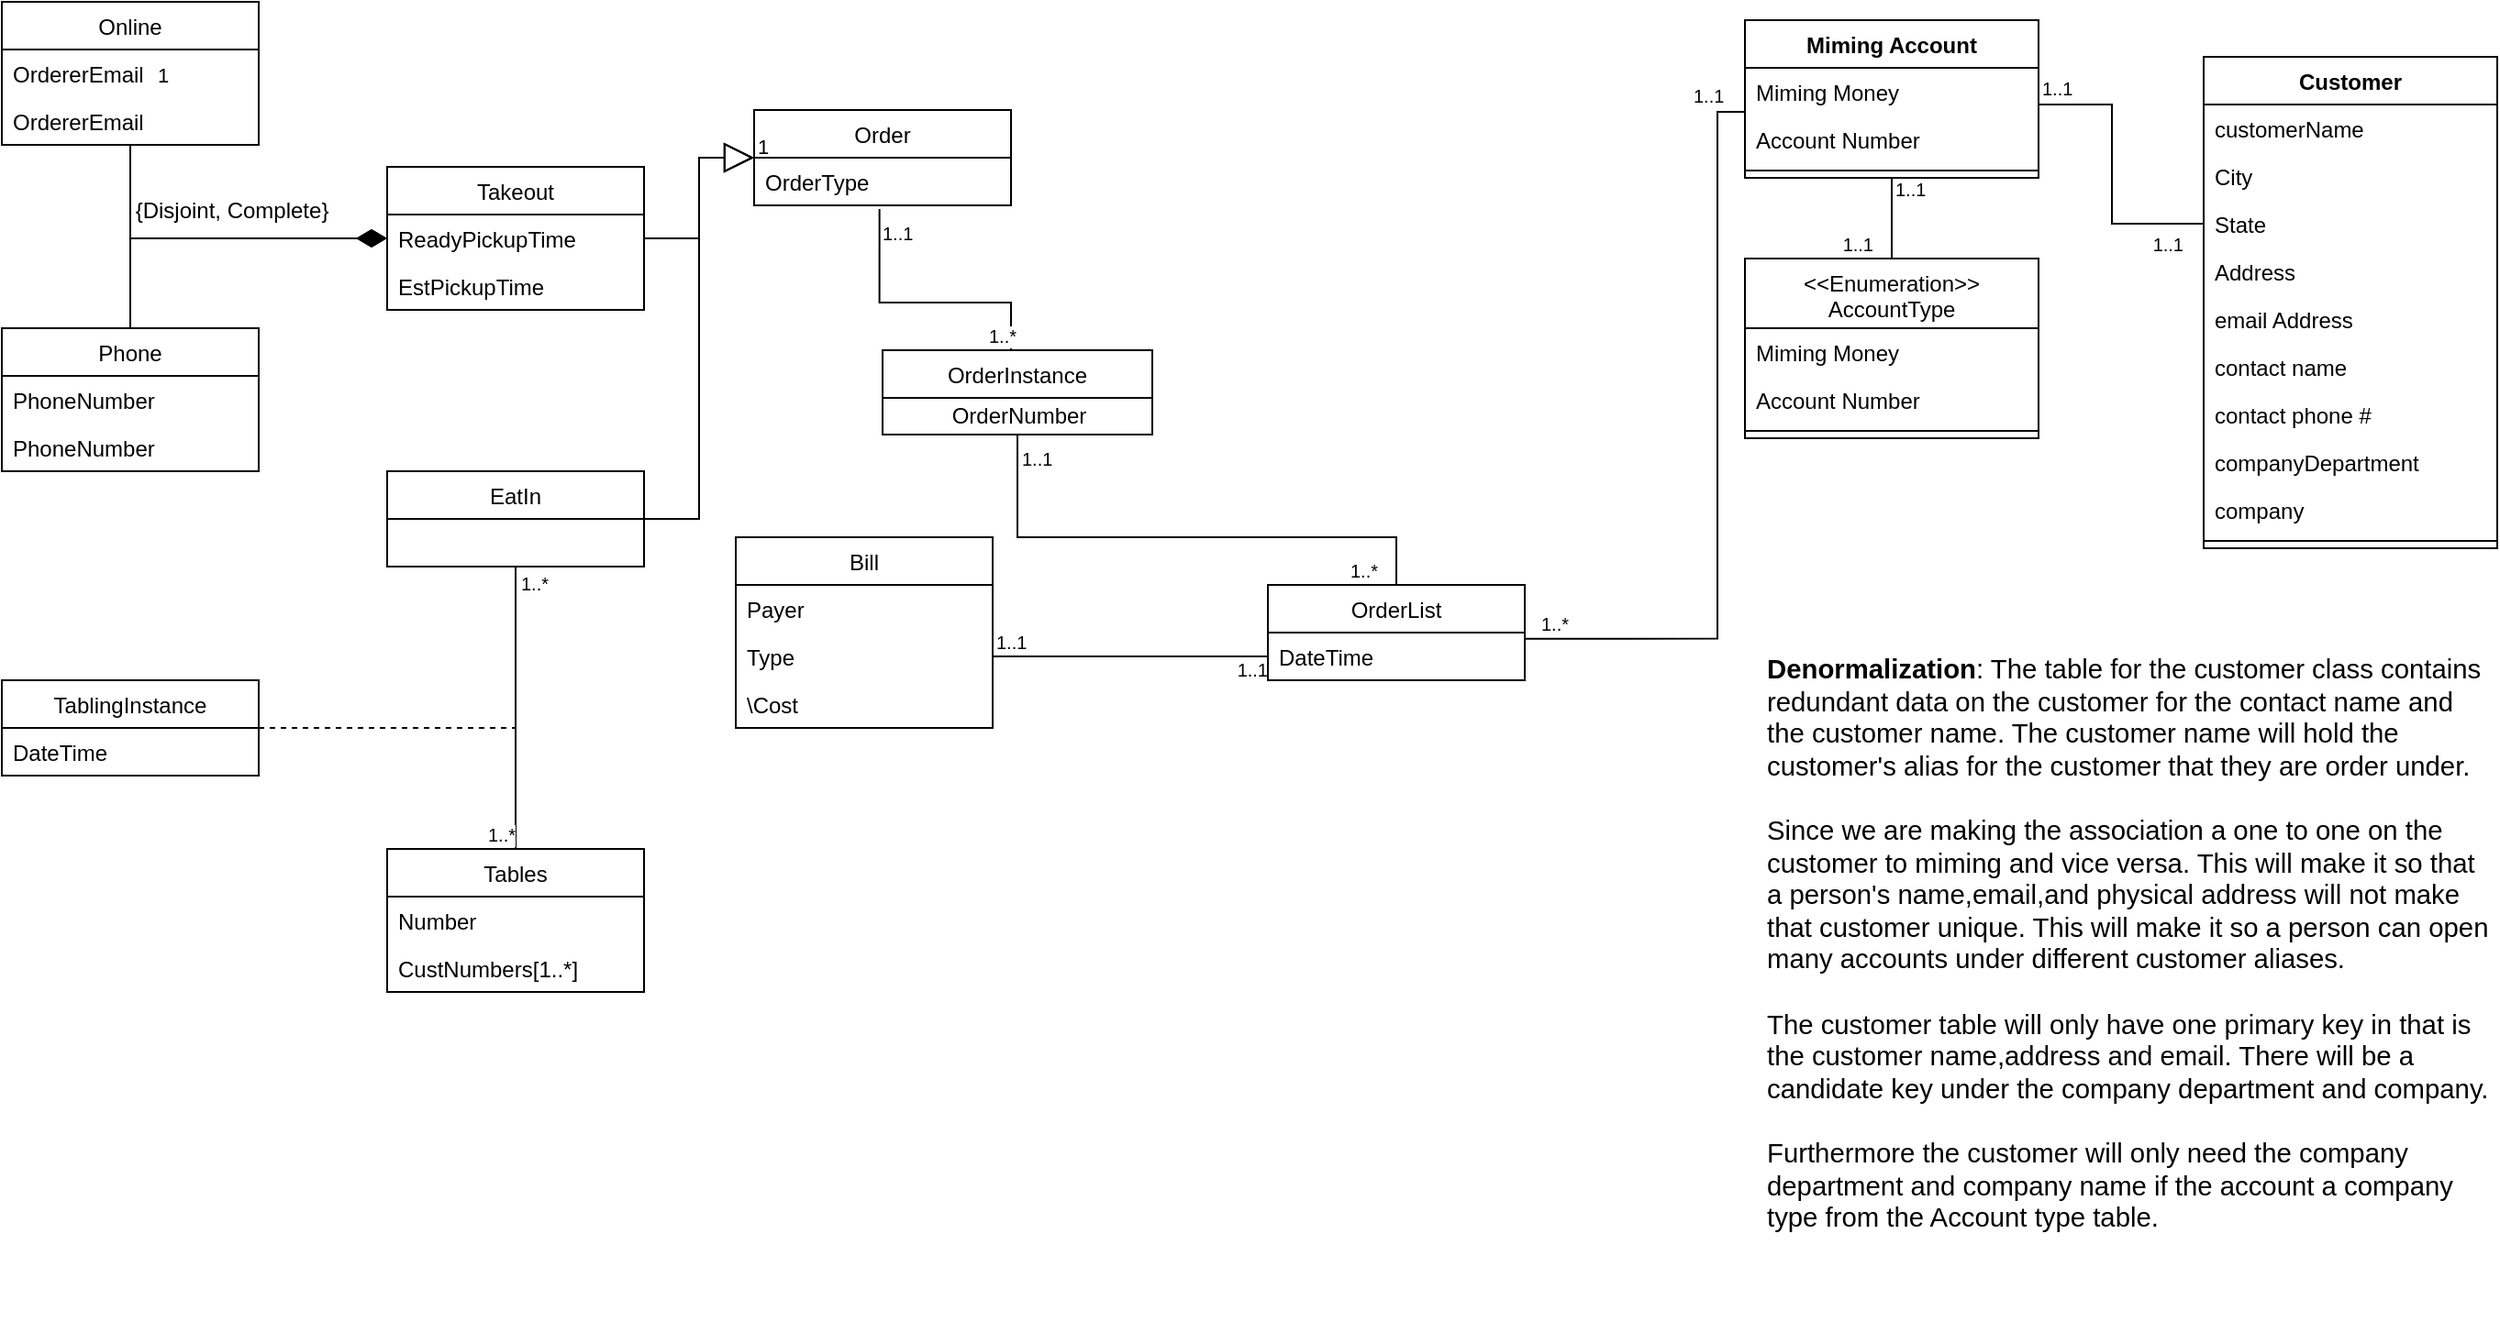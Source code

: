 <mxfile version="12.9.10" type="google"><diagram id="Xzx55qPsJV68lY9PyBIO" name="Page-1"><mxGraphModel dx="1831" dy="548" grid="1" gridSize="10" guides="1" tooltips="1" connect="1" arrows="1" fold="1" page="1" pageScale="1" pageWidth="850" pageHeight="1100" math="0" shadow="0"><root><mxCell id="0"/><mxCell id="1" parent="0"/><mxCell id="htFCzhdKaAA9FZf3rTry-22" value="Customer" style="swimlane;fontStyle=1;align=center;verticalAlign=top;childLayout=stackLayout;horizontal=1;startSize=26;horizontalStack=0;resizeParent=1;resizeParentMax=0;resizeLast=0;collapsible=1;marginBottom=0;" parent="1" vertex="1"><mxGeometry x="440" y="40" width="160" height="268" as="geometry"/></mxCell><mxCell id="htFCzhdKaAA9FZf3rTry-23" value="customerName" style="text;strokeColor=none;fillColor=none;align=left;verticalAlign=top;spacingLeft=4;spacingRight=4;overflow=hidden;rotatable=0;points=[[0,0.5],[1,0.5]];portConstraint=eastwest;" parent="htFCzhdKaAA9FZf3rTry-22" vertex="1"><mxGeometry y="26" width="160" height="26" as="geometry"/></mxCell><mxCell id="htFCzhdKaAA9FZf3rTry-24" value="City" style="text;strokeColor=none;fillColor=none;align=left;verticalAlign=top;spacingLeft=4;spacingRight=4;overflow=hidden;rotatable=0;points=[[0,0.5],[1,0.5]];portConstraint=eastwest;" parent="htFCzhdKaAA9FZf3rTry-22" vertex="1"><mxGeometry y="52" width="160" height="26" as="geometry"/></mxCell><mxCell id="duOfHxJFCeliIfBLdbCK-10" value="State" style="text;strokeColor=none;fillColor=none;align=left;verticalAlign=top;spacingLeft=4;spacingRight=4;overflow=hidden;rotatable=0;points=[[0,0.5],[1,0.5]];portConstraint=eastwest;" parent="htFCzhdKaAA9FZf3rTry-22" vertex="1"><mxGeometry y="78" width="160" height="26" as="geometry"/></mxCell><mxCell id="duOfHxJFCeliIfBLdbCK-11" value="Address" style="text;strokeColor=none;fillColor=none;align=left;verticalAlign=top;spacingLeft=4;spacingRight=4;overflow=hidden;rotatable=0;points=[[0,0.5],[1,0.5]];portConstraint=eastwest;" parent="htFCzhdKaAA9FZf3rTry-22" vertex="1"><mxGeometry y="104" width="160" height="26" as="geometry"/></mxCell><mxCell id="ySkvXKNaV0yLUC45BiWa-161" value="email Address" style="text;strokeColor=none;fillColor=none;align=left;verticalAlign=top;spacingLeft=4;spacingRight=4;overflow=hidden;rotatable=0;points=[[0,0.5],[1,0.5]];portConstraint=eastwest;" vertex="1" parent="htFCzhdKaAA9FZf3rTry-22"><mxGeometry y="130" width="160" height="26" as="geometry"/></mxCell><mxCell id="duOfHxJFCeliIfBLdbCK-2" value="contact name" style="text;strokeColor=none;fillColor=none;align=left;verticalAlign=top;spacingLeft=4;spacingRight=4;overflow=hidden;rotatable=0;points=[[0,0.5],[1,0.5]];portConstraint=eastwest;" parent="htFCzhdKaAA9FZf3rTry-22" vertex="1"><mxGeometry y="156" width="160" height="26" as="geometry"/></mxCell><mxCell id="htFCzhdKaAA9FZf3rTry-35" value="contact phone #" style="text;strokeColor=none;fillColor=none;align=left;verticalAlign=top;spacingLeft=4;spacingRight=4;overflow=hidden;rotatable=0;points=[[0,0.5],[1,0.5]];portConstraint=eastwest;" parent="htFCzhdKaAA9FZf3rTry-22" vertex="1"><mxGeometry y="182" width="160" height="26" as="geometry"/></mxCell><mxCell id="htFCzhdKaAA9FZf3rTry-19" value="companyDepartment" style="text;strokeColor=none;fillColor=none;align=left;verticalAlign=top;spacingLeft=4;spacingRight=4;overflow=hidden;rotatable=0;points=[[0,0.5],[1,0.5]];portConstraint=eastwest;" parent="htFCzhdKaAA9FZf3rTry-22" vertex="1"><mxGeometry y="208" width="160" height="26" as="geometry"/></mxCell><mxCell id="htFCzhdKaAA9FZf3rTry-20" value="company" style="text;strokeColor=none;fillColor=none;align=left;verticalAlign=top;spacingLeft=4;spacingRight=4;overflow=hidden;rotatable=0;points=[[0,0.5],[1,0.5]];portConstraint=eastwest;" parent="htFCzhdKaAA9FZf3rTry-22" vertex="1"><mxGeometry y="234" width="160" height="26" as="geometry"/></mxCell><mxCell id="htFCzhdKaAA9FZf3rTry-27" value="" style="line;strokeWidth=1;fillColor=none;align=left;verticalAlign=middle;spacingTop=-1;spacingLeft=3;spacingRight=3;rotatable=0;labelPosition=right;points=[];portConstraint=eastwest;" parent="htFCzhdKaAA9FZf3rTry-22" vertex="1"><mxGeometry y="260" width="160" height="8" as="geometry"/></mxCell><mxCell id="duOfHxJFCeliIfBLdbCK-13" value="" style="endArrow=none;html=1;edgeStyle=orthogonalEdgeStyle;strokeWidth=1;entryX=0;entryY=0.5;entryDx=0;entryDy=0;exitX=1.002;exitY=0.769;exitDx=0;exitDy=0;exitPerimeter=0;rounded=0;" parent="1" source="duOfHxJFCeliIfBLdbCK-7" target="duOfHxJFCeliIfBLdbCK-10" edge="1"><mxGeometry relative="1" as="geometry"><mxPoint x="330" y="140" as="sourcePoint"/><mxPoint x="450" y="160" as="targetPoint"/><Array as="points"><mxPoint x="390" y="66"/><mxPoint x="390" y="131"/></Array></mxGeometry></mxCell><mxCell id="duOfHxJFCeliIfBLdbCK-14" value="1..1" style="resizable=0;html=1;align=left;verticalAlign=bottom;labelBackgroundColor=#ffffff;fontSize=10;" parent="duOfHxJFCeliIfBLdbCK-13" connectable="0" vertex="1"><mxGeometry x="-1" relative="1" as="geometry"/></mxCell><mxCell id="duOfHxJFCeliIfBLdbCK-15" value="1..1" style="resizable=0;html=1;align=right;verticalAlign=bottom;labelBackgroundColor=#ffffff;fontSize=10;" parent="duOfHxJFCeliIfBLdbCK-13" connectable="0" vertex="1"><mxGeometry x="1" relative="1" as="geometry"><mxPoint x="-10.15" y="19" as="offset"/></mxGeometry></mxCell><mxCell id="duOfHxJFCeliIfBLdbCK-6" value="Miming Account" style="swimlane;fontStyle=1;align=center;verticalAlign=top;childLayout=stackLayout;horizontal=1;startSize=26;horizontalStack=0;resizeParent=1;resizeParentMax=0;resizeLast=0;collapsible=1;marginBottom=0;" parent="1" vertex="1"><mxGeometry x="190" y="20" width="160" height="86" as="geometry"/></mxCell><mxCell id="duOfHxJFCeliIfBLdbCK-7" value="Miming Money" style="text;strokeColor=none;fillColor=none;align=left;verticalAlign=top;spacingLeft=4;spacingRight=4;overflow=hidden;rotatable=0;points=[[0,0.5],[1,0.5]];portConstraint=eastwest;" parent="duOfHxJFCeliIfBLdbCK-6" vertex="1"><mxGeometry y="26" width="160" height="26" as="geometry"/></mxCell><mxCell id="duOfHxJFCeliIfBLdbCK-25" value="Account Number" style="text;strokeColor=none;fillColor=none;align=left;verticalAlign=top;spacingLeft=4;spacingRight=4;overflow=hidden;rotatable=0;points=[[0,0.5],[1,0.5]];portConstraint=eastwest;" parent="duOfHxJFCeliIfBLdbCK-6" vertex="1"><mxGeometry y="52" width="160" height="26" as="geometry"/></mxCell><mxCell id="duOfHxJFCeliIfBLdbCK-8" value="" style="line;strokeWidth=1;fillColor=none;align=left;verticalAlign=middle;spacingTop=-1;spacingLeft=3;spacingRight=3;rotatable=0;labelPosition=right;points=[];portConstraint=eastwest;" parent="duOfHxJFCeliIfBLdbCK-6" vertex="1"><mxGeometry y="78" width="160" height="8" as="geometry"/></mxCell><mxCell id="ySkvXKNaV0yLUC45BiWa-101" value="" style="endArrow=none;html=1;edgeStyle=orthogonalEdgeStyle;entryX=0.5;entryY=0;entryDx=0;entryDy=0;" edge="1" parent="1" source="ySkvXKNaV0yLUC45BiWa-97" target="ySkvXKNaV0yLUC45BiWa-98"><mxGeometry relative="1" as="geometry"><mxPoint x="-410" y="498" as="sourcePoint"/><mxPoint x="-250" y="498" as="targetPoint"/></mxGeometry></mxCell><mxCell id="ySkvXKNaV0yLUC45BiWa-102" value="1..*" style="resizable=0;html=1;align=left;verticalAlign=bottom;labelBackgroundColor=#ffffff;fontSize=10;" connectable="0" vertex="1" parent="ySkvXKNaV0yLUC45BiWa-101"><mxGeometry x="-1" relative="1" as="geometry"><mxPoint x="1" y="17" as="offset"/></mxGeometry></mxCell><mxCell id="ySkvXKNaV0yLUC45BiWa-103" value="1..*" style="resizable=0;html=1;align=right;verticalAlign=bottom;labelBackgroundColor=#ffffff;fontSize=10;" connectable="0" vertex="1" parent="ySkvXKNaV0yLUC45BiWa-101"><mxGeometry x="1" relative="1" as="geometry"/></mxCell><mxCell id="ySkvXKNaV0yLUC45BiWa-106" value="" style="endArrow=none;dashed=1;html=1;" edge="1" parent="1" source="ySkvXKNaV0yLUC45BiWa-104"><mxGeometry width="50" height="50" relative="1" as="geometry"><mxPoint x="-130" y="212" as="sourcePoint"/><mxPoint x="-480" y="406" as="targetPoint"/></mxGeometry></mxCell><mxCell id="ySkvXKNaV0yLUC45BiWa-107" value="" style="endArrow=none;html=1;endSize=12;startArrow=diamondThin;startSize=14;startFill=1;edgeStyle=orthogonalEdgeStyle;align=left;verticalAlign=bottom;rounded=0;endFill=0;" edge="1" parent="1" source="ySkvXKNaV0yLUC45BiWa-94" target="ySkvXKNaV0yLUC45BiWa-91"><mxGeometry x="0.887" y="70" relative="1" as="geometry"><mxPoint x="-750" y="148" as="sourcePoint"/><mxPoint x="-590" y="148" as="targetPoint"/><mxPoint as="offset"/></mxGeometry></mxCell><mxCell id="ySkvXKNaV0yLUC45BiWa-108" value="1" style="endArrow=none;html=1;endSize=12;startArrow=diamondThin;startSize=14;startFill=1;edgeStyle=orthogonalEdgeStyle;align=left;verticalAlign=bottom;exitX=0;exitY=0.5;exitDx=0;exitDy=0;rounded=0;endFill=0;" edge="1" parent="1" source="ySkvXKNaV0yLUC45BiWa-95" target="ySkvXKNaV0yLUC45BiWa-114"><mxGeometry x="0.333" y="-80" relative="1" as="geometry"><mxPoint x="-690" y="118" as="sourcePoint"/><mxPoint x="-530" y="118" as="targetPoint"/><mxPoint as="offset"/><Array as="points"><mxPoint x="-690" y="139"/></Array></mxGeometry></mxCell><mxCell id="ySkvXKNaV0yLUC45BiWa-109" value="1" style="endArrow=none;html=1;endSize=12;startArrow=block;startSize=14;startFill=0;edgeStyle=orthogonalEdgeStyle;align=left;verticalAlign=bottom;endFill=0;rounded=0;" edge="1" parent="1" source="ySkvXKNaV0yLUC45BiWa-111" target="ySkvXKNaV0yLUC45BiWa-94"><mxGeometry x="-1" y="3" relative="1" as="geometry"><mxPoint x="-450" y="58" as="sourcePoint"/><mxPoint x="-290" y="58" as="targetPoint"/></mxGeometry></mxCell><mxCell id="ySkvXKNaV0yLUC45BiWa-110" value="" style="endArrow=none;html=1;endSize=12;startArrow=block;startSize=14;startFill=0;edgeStyle=orthogonalEdgeStyle;align=left;verticalAlign=bottom;endFill=0;rounded=0;" edge="1" parent="1" source="ySkvXKNaV0yLUC45BiWa-111" target="ySkvXKNaV0yLUC45BiWa-97"><mxGeometry x="-0.457" y="20" relative="1" as="geometry"><mxPoint x="-280" y="48" as="sourcePoint"/><mxPoint x="-120" y="48" as="targetPoint"/><Array as="points"><mxPoint x="-380" y="95"/><mxPoint x="-380" y="292"/></Array><mxPoint as="offset"/></mxGeometry></mxCell><mxCell id="ySkvXKNaV0yLUC45BiWa-117" value="" style="endArrow=none;html=1;edgeStyle=orthogonalEdgeStyle;exitX=1;exitY=0.5;exitDx=0;exitDy=0;entryX=0;entryY=0.5;entryDx=0;entryDy=0;rounded=0;" edge="1" parent="1" source="ySkvXKNaV0yLUC45BiWa-83" target="ySkvXKNaV0yLUC45BiWa-86"><mxGeometry relative="1" as="geometry"><mxPoint x="-200" y="292.0" as="sourcePoint"/><mxPoint x="-10" y="292.0" as="targetPoint"/><Array as="points"><mxPoint x="-130" y="367"/></Array></mxGeometry></mxCell><mxCell id="ySkvXKNaV0yLUC45BiWa-118" value="1..1" style="resizable=0;html=1;align=left;verticalAlign=bottom;labelBackgroundColor=#ffffff;fontSize=10;" connectable="0" vertex="1" parent="ySkvXKNaV0yLUC45BiWa-117"><mxGeometry x="-1" relative="1" as="geometry"/></mxCell><mxCell id="ySkvXKNaV0yLUC45BiWa-119" value="1..1" style="resizable=0;html=1;align=right;verticalAlign=bottom;labelBackgroundColor=#ffffff;fontSize=10;" connectable="0" vertex="1" parent="ySkvXKNaV0yLUC45BiWa-117"><mxGeometry x="1" relative="1" as="geometry"><mxPoint y="15" as="offset"/></mxGeometry></mxCell><mxCell id="ySkvXKNaV0yLUC45BiWa-120" value="{Disjoint, Complete}" style="text;html=1;align=center;verticalAlign=middle;resizable=0;points=[];autosize=1;" vertex="1" parent="1"><mxGeometry x="-695" y="114" width="120" height="20" as="geometry"/></mxCell><mxCell id="ySkvXKNaV0yLUC45BiWa-97" value="EatIn" style="swimlane;fontStyle=0;childLayout=stackLayout;horizontal=1;startSize=26;fillColor=none;horizontalStack=0;resizeParent=1;resizeParentMax=0;resizeLast=0;collapsible=1;marginBottom=0;" vertex="1" parent="1"><mxGeometry x="-550" y="266" width="140" height="52" as="geometry"/></mxCell><mxCell id="ySkvXKNaV0yLUC45BiWa-111" value="Order" style="swimlane;fontStyle=0;childLayout=stackLayout;horizontal=1;startSize=26;fillColor=none;horizontalStack=0;resizeParent=1;resizeParentMax=0;resizeLast=0;collapsible=1;marginBottom=0;" vertex="1" parent="1"><mxGeometry x="-350" y="69" width="140" height="52" as="geometry"/></mxCell><mxCell id="ySkvXKNaV0yLUC45BiWa-113" value="OrderType" style="text;strokeColor=none;fillColor=none;align=left;verticalAlign=top;spacingLeft=4;spacingRight=4;overflow=hidden;rotatable=0;points=[[0,0.5],[1,0.5]];portConstraint=eastwest;" vertex="1" parent="ySkvXKNaV0yLUC45BiWa-111"><mxGeometry y="26" width="140" height="26" as="geometry"/></mxCell><mxCell id="ySkvXKNaV0yLUC45BiWa-114" value="Online" style="swimlane;fontStyle=0;childLayout=stackLayout;horizontal=1;startSize=26;fillColor=none;horizontalStack=0;resizeParent=1;resizeParentMax=0;resizeLast=0;collapsible=1;marginBottom=0;" vertex="1" parent="1"><mxGeometry x="-760" y="10" width="140" height="78" as="geometry"/></mxCell><mxCell id="ySkvXKNaV0yLUC45BiWa-115" value="OrdererEmail" style="text;strokeColor=none;fillColor=none;align=left;verticalAlign=top;spacingLeft=4;spacingRight=4;overflow=hidden;rotatable=0;points=[[0,0.5],[1,0.5]];portConstraint=eastwest;" vertex="1" parent="ySkvXKNaV0yLUC45BiWa-114"><mxGeometry y="26" width="140" height="26" as="geometry"/></mxCell><mxCell id="ySkvXKNaV0yLUC45BiWa-116" value="OrdererEmail" style="text;strokeColor=none;fillColor=none;align=left;verticalAlign=top;spacingLeft=4;spacingRight=4;overflow=hidden;rotatable=0;points=[[0,0.5],[1,0.5]];portConstraint=eastwest;" vertex="1" parent="ySkvXKNaV0yLUC45BiWa-114"><mxGeometry y="52" width="140" height="26" as="geometry"/></mxCell><mxCell id="ySkvXKNaV0yLUC45BiWa-91" value="Phone" style="swimlane;fontStyle=0;childLayout=stackLayout;horizontal=1;startSize=26;fillColor=none;horizontalStack=0;resizeParent=1;resizeParentMax=0;resizeLast=0;collapsible=1;marginBottom=0;" vertex="1" parent="1"><mxGeometry x="-760" y="188" width="140" height="78" as="geometry"/></mxCell><mxCell id="ySkvXKNaV0yLUC45BiWa-92" value="PhoneNumber" style="text;strokeColor=none;fillColor=none;align=left;verticalAlign=top;spacingLeft=4;spacingRight=4;overflow=hidden;rotatable=0;points=[[0,0.5],[1,0.5]];portConstraint=eastwest;" vertex="1" parent="ySkvXKNaV0yLUC45BiWa-91"><mxGeometry y="26" width="140" height="26" as="geometry"/></mxCell><mxCell id="ySkvXKNaV0yLUC45BiWa-93" value="PhoneNumber" style="text;strokeColor=none;fillColor=none;align=left;verticalAlign=top;spacingLeft=4;spacingRight=4;overflow=hidden;rotatable=0;points=[[0,0.5],[1,0.5]];portConstraint=eastwest;" vertex="1" parent="ySkvXKNaV0yLUC45BiWa-91"><mxGeometry y="52" width="140" height="26" as="geometry"/></mxCell><mxCell id="ySkvXKNaV0yLUC45BiWa-122" value="OrderInstance" style="swimlane;fontStyle=0;childLayout=stackLayout;horizontal=1;startSize=26;fillColor=none;horizontalStack=0;resizeParent=1;resizeParentMax=0;resizeLast=0;collapsible=1;marginBottom=0;" vertex="1" parent="1"><mxGeometry x="-280" y="200" width="147" height="46" as="geometry"/></mxCell><mxCell id="ySkvXKNaV0yLUC45BiWa-149" value="OrderNumber" style="text;html=1;align=center;verticalAlign=middle;resizable=0;points=[];autosize=1;" vertex="1" parent="ySkvXKNaV0yLUC45BiWa-122"><mxGeometry y="26" width="147" height="20" as="geometry"/></mxCell><mxCell id="ySkvXKNaV0yLUC45BiWa-124" value="" style="endArrow=none;html=1;edgeStyle=orthogonalEdgeStyle;exitX=0.488;exitY=1.077;exitDx=0;exitDy=0;exitPerimeter=0;entryX=0.5;entryY=0;entryDx=0;entryDy=0;rounded=0;" edge="1" parent="1" source="ySkvXKNaV0yLUC45BiWa-113" target="ySkvXKNaV0yLUC45BiWa-122"><mxGeometry relative="1" as="geometry"><mxPoint x="-160" y="170" as="sourcePoint"/><mxPoint y="170" as="targetPoint"/><Array as="points"><mxPoint x="-282" y="174"/><mxPoint x="-210" y="174"/></Array></mxGeometry></mxCell><mxCell id="ySkvXKNaV0yLUC45BiWa-125" value="1..1" style="resizable=0;html=1;align=left;verticalAlign=bottom;labelBackgroundColor=#ffffff;fontSize=10;" connectable="0" vertex="1" parent="ySkvXKNaV0yLUC45BiWa-124"><mxGeometry x="-1" relative="1" as="geometry"><mxPoint y="21" as="offset"/></mxGeometry></mxCell><mxCell id="ySkvXKNaV0yLUC45BiWa-126" value="1..*" style="resizable=0;html=1;align=right;verticalAlign=bottom;labelBackgroundColor=#ffffff;fontSize=10;" connectable="0" vertex="1" parent="ySkvXKNaV0yLUC45BiWa-124"><mxGeometry x="1" relative="1" as="geometry"/></mxCell><mxCell id="ySkvXKNaV0yLUC45BiWa-127" value="" style="endArrow=none;html=1;edgeStyle=orthogonalEdgeStyle;exitX=0.5;exitY=1;exitDx=0;exitDy=0;entryX=0.5;entryY=0;entryDx=0;entryDy=0;rounded=0;" edge="1" parent="1" source="ySkvXKNaV0yLUC45BiWa-122" target="ySkvXKNaV0yLUC45BiWa-85"><mxGeometry relative="1" as="geometry"><mxPoint x="-171.68" y="277.002" as="sourcePoint"/><mxPoint x="-100" y="328" as="targetPoint"/><Array as="points"><mxPoint x="-206" y="302"/><mxPoint y="302"/></Array></mxGeometry></mxCell><mxCell id="ySkvXKNaV0yLUC45BiWa-128" value="1..1" style="resizable=0;html=1;align=left;verticalAlign=bottom;labelBackgroundColor=#ffffff;fontSize=10;" connectable="0" vertex="1" parent="ySkvXKNaV0yLUC45BiWa-127"><mxGeometry x="-1" relative="1" as="geometry"><mxPoint y="21" as="offset"/></mxGeometry></mxCell><mxCell id="ySkvXKNaV0yLUC45BiWa-129" value="1..*" style="resizable=0;html=1;align=right;verticalAlign=bottom;labelBackgroundColor=#ffffff;fontSize=10;" connectable="0" vertex="1" parent="ySkvXKNaV0yLUC45BiWa-127"><mxGeometry x="1" relative="1" as="geometry"><mxPoint x="-10" as="offset"/></mxGeometry></mxCell><mxCell id="ySkvXKNaV0yLUC45BiWa-136" value="" style="endArrow=none;html=1;edgeStyle=orthogonalEdgeStyle;exitX=0;exitY=0.923;exitDx=0;exitDy=0;entryX=1;entryY=0.128;entryDx=0;entryDy=0;rounded=0;exitPerimeter=0;entryPerimeter=0;" edge="1" parent="1" source="duOfHxJFCeliIfBLdbCK-7" target="ySkvXKNaV0yLUC45BiWa-86"><mxGeometry relative="1" as="geometry"><mxPoint x="175" y="170" as="sourcePoint"/><mxPoint x="130" y="364" as="targetPoint"/><Array as="points"><mxPoint x="175" y="70"/><mxPoint x="175" y="357"/></Array></mxGeometry></mxCell><mxCell id="ySkvXKNaV0yLUC45BiWa-137" value="1..1" style="resizable=0;html=1;align=left;verticalAlign=bottom;labelBackgroundColor=#ffffff;fontSize=10;" connectable="0" vertex="1" parent="ySkvXKNaV0yLUC45BiWa-136"><mxGeometry x="-1" relative="1" as="geometry"><mxPoint x="-30" as="offset"/></mxGeometry></mxCell><mxCell id="ySkvXKNaV0yLUC45BiWa-138" value="1..*" style="resizable=0;html=1;align=right;verticalAlign=bottom;labelBackgroundColor=#ffffff;fontSize=10;" connectable="0" vertex="1" parent="ySkvXKNaV0yLUC45BiWa-136"><mxGeometry x="1" relative="1" as="geometry"><mxPoint x="25" as="offset"/></mxGeometry></mxCell><mxCell id="ySkvXKNaV0yLUC45BiWa-94" value="Takeout" style="swimlane;fontStyle=0;childLayout=stackLayout;horizontal=1;startSize=26;fillColor=none;horizontalStack=0;resizeParent=1;resizeParentMax=0;resizeLast=0;collapsible=1;marginBottom=0;" vertex="1" parent="1"><mxGeometry x="-550" y="100" width="140" height="78" as="geometry"/></mxCell><mxCell id="ySkvXKNaV0yLUC45BiWa-95" value="ReadyPickupTime" style="text;strokeColor=none;fillColor=none;align=left;verticalAlign=top;spacingLeft=4;spacingRight=4;overflow=hidden;rotatable=0;points=[[0,0.5],[1,0.5]];portConstraint=eastwest;" vertex="1" parent="ySkvXKNaV0yLUC45BiWa-94"><mxGeometry y="26" width="140" height="26" as="geometry"/></mxCell><mxCell id="ySkvXKNaV0yLUC45BiWa-96" value="EstPickupTime" style="text;strokeColor=none;fillColor=none;align=left;verticalAlign=top;spacingLeft=4;spacingRight=4;overflow=hidden;rotatable=0;points=[[0,0.5],[1,0.5]];portConstraint=eastwest;" vertex="1" parent="ySkvXKNaV0yLUC45BiWa-94"><mxGeometry y="52" width="140" height="26" as="geometry"/></mxCell><mxCell id="ySkvXKNaV0yLUC45BiWa-85" value="OrderList" style="swimlane;fontStyle=0;childLayout=stackLayout;horizontal=1;startSize=26;fillColor=none;horizontalStack=0;resizeParent=1;resizeParentMax=0;resizeLast=0;collapsible=1;marginBottom=0;" vertex="1" parent="1"><mxGeometry x="-70" y="328" width="140" height="52" as="geometry"/></mxCell><mxCell id="ySkvXKNaV0yLUC45BiWa-86" value="DateTime" style="text;strokeColor=none;fillColor=none;align=left;verticalAlign=top;spacingLeft=4;spacingRight=4;overflow=hidden;rotatable=0;points=[[0,0.5],[1,0.5]];portConstraint=eastwest;" vertex="1" parent="ySkvXKNaV0yLUC45BiWa-85"><mxGeometry y="26" width="140" height="26" as="geometry"/></mxCell><mxCell id="ySkvXKNaV0yLUC45BiWa-81" value="Bill" style="swimlane;fontStyle=0;childLayout=stackLayout;horizontal=1;startSize=26;fillColor=none;horizontalStack=0;resizeParent=1;resizeParentMax=0;resizeLast=0;collapsible=1;marginBottom=0;" vertex="1" parent="1"><mxGeometry x="-360" y="302" width="140" height="104" as="geometry"/></mxCell><mxCell id="ySkvXKNaV0yLUC45BiWa-82" value="Payer" style="text;strokeColor=none;fillColor=none;align=left;verticalAlign=top;spacingLeft=4;spacingRight=4;overflow=hidden;rotatable=0;points=[[0,0.5],[1,0.5]];portConstraint=eastwest;" vertex="1" parent="ySkvXKNaV0yLUC45BiWa-81"><mxGeometry y="26" width="140" height="26" as="geometry"/></mxCell><mxCell id="ySkvXKNaV0yLUC45BiWa-83" value="Type" style="text;strokeColor=none;fillColor=none;align=left;verticalAlign=top;spacingLeft=4;spacingRight=4;overflow=hidden;rotatable=0;points=[[0,0.5],[1,0.5]];portConstraint=eastwest;" vertex="1" parent="ySkvXKNaV0yLUC45BiWa-81"><mxGeometry y="52" width="140" height="26" as="geometry"/></mxCell><mxCell id="ySkvXKNaV0yLUC45BiWa-84" value="\Cost" style="text;strokeColor=none;fillColor=none;align=left;verticalAlign=top;spacingLeft=4;spacingRight=4;overflow=hidden;rotatable=0;points=[[0,0.5],[1,0.5]];portConstraint=eastwest;" vertex="1" parent="ySkvXKNaV0yLUC45BiWa-81"><mxGeometry y="78" width="140" height="26" as="geometry"/></mxCell><mxCell id="ySkvXKNaV0yLUC45BiWa-98" value="Tables" style="swimlane;fontStyle=0;childLayout=stackLayout;horizontal=1;startSize=26;fillColor=none;horizontalStack=0;resizeParent=1;resizeParentMax=0;resizeLast=0;collapsible=1;marginBottom=0;" vertex="1" parent="1"><mxGeometry x="-550" y="472" width="140" height="78" as="geometry"/></mxCell><mxCell id="ySkvXKNaV0yLUC45BiWa-99" value="Number" style="text;strokeColor=none;fillColor=none;align=left;verticalAlign=top;spacingLeft=4;spacingRight=4;overflow=hidden;rotatable=0;points=[[0,0.5],[1,0.5]];portConstraint=eastwest;" vertex="1" parent="ySkvXKNaV0yLUC45BiWa-98"><mxGeometry y="26" width="140" height="26" as="geometry"/></mxCell><mxCell id="ySkvXKNaV0yLUC45BiWa-100" value="CustNumbers[1..*]" style="text;strokeColor=none;fillColor=none;align=left;verticalAlign=top;spacingLeft=4;spacingRight=4;overflow=hidden;rotatable=0;points=[[0,0.5],[1,0.5]];portConstraint=eastwest;" vertex="1" parent="ySkvXKNaV0yLUC45BiWa-98"><mxGeometry y="52" width="140" height="26" as="geometry"/></mxCell><mxCell id="ySkvXKNaV0yLUC45BiWa-104" value="TablingInstance" style="swimlane;fontStyle=0;childLayout=stackLayout;horizontal=1;startSize=26;fillColor=none;horizontalStack=0;resizeParent=1;resizeParentMax=0;resizeLast=0;collapsible=1;marginBottom=0;" vertex="1" parent="1"><mxGeometry x="-760" y="380" width="140" height="52" as="geometry"/></mxCell><mxCell id="ySkvXKNaV0yLUC45BiWa-105" value="DateTime" style="text;strokeColor=none;fillColor=none;align=left;verticalAlign=top;spacingLeft=4;spacingRight=4;overflow=hidden;rotatable=0;points=[[0,0.5],[1,0.5]];portConstraint=eastwest;" vertex="1" parent="ySkvXKNaV0yLUC45BiWa-104"><mxGeometry y="26" width="140" height="26" as="geometry"/></mxCell><mxCell id="ySkvXKNaV0yLUC45BiWa-166" value="&lt;&lt;Enumeration&gt;&gt;&#10;AccountType" style="swimlane;fontStyle=0;align=center;verticalAlign=top;childLayout=stackLayout;horizontal=1;startSize=38;horizontalStack=0;resizeParent=1;resizeParentMax=0;resizeLast=0;collapsible=1;marginBottom=0;" vertex="1" parent="1"><mxGeometry x="190" y="150" width="160" height="98" as="geometry"/></mxCell><mxCell id="ySkvXKNaV0yLUC45BiWa-167" value="Miming Money" style="text;strokeColor=none;fillColor=none;align=left;verticalAlign=top;spacingLeft=4;spacingRight=4;overflow=hidden;rotatable=0;points=[[0,0.5],[1,0.5]];portConstraint=eastwest;" vertex="1" parent="ySkvXKNaV0yLUC45BiWa-166"><mxGeometry y="38" width="160" height="26" as="geometry"/></mxCell><mxCell id="ySkvXKNaV0yLUC45BiWa-168" value="Account Number" style="text;strokeColor=none;fillColor=none;align=left;verticalAlign=top;spacingLeft=4;spacingRight=4;overflow=hidden;rotatable=0;points=[[0,0.5],[1,0.5]];portConstraint=eastwest;" vertex="1" parent="ySkvXKNaV0yLUC45BiWa-166"><mxGeometry y="64" width="160" height="26" as="geometry"/></mxCell><mxCell id="ySkvXKNaV0yLUC45BiWa-169" value="" style="line;strokeWidth=1;fillColor=none;align=left;verticalAlign=middle;spacingTop=-1;spacingLeft=3;spacingRight=3;rotatable=0;labelPosition=right;points=[];portConstraint=eastwest;" vertex="1" parent="ySkvXKNaV0yLUC45BiWa-166"><mxGeometry y="90" width="160" height="8" as="geometry"/></mxCell><mxCell id="ySkvXKNaV0yLUC45BiWa-170" value="" style="endArrow=none;html=1;edgeStyle=orthogonalEdgeStyle;exitX=0.5;exitY=1;exitDx=0;exitDy=0;entryX=0.5;entryY=0;entryDx=0;entryDy=0;" edge="1" parent="1" source="duOfHxJFCeliIfBLdbCK-6" target="ySkvXKNaV0yLUC45BiWa-166"><mxGeometry relative="1" as="geometry"><mxPoint x="220" y="240" as="sourcePoint"/><mxPoint x="380" y="240" as="targetPoint"/></mxGeometry></mxCell><mxCell id="ySkvXKNaV0yLUC45BiWa-171" value="1..1" style="resizable=0;html=1;align=left;verticalAlign=bottom;labelBackgroundColor=#ffffff;fontSize=10;" connectable="0" vertex="1" parent="ySkvXKNaV0yLUC45BiWa-170"><mxGeometry x="-1" relative="1" as="geometry"><mxPoint y="14" as="offset"/></mxGeometry></mxCell><mxCell id="ySkvXKNaV0yLUC45BiWa-172" value="1..1" style="resizable=0;html=1;align=right;verticalAlign=bottom;labelBackgroundColor=#ffffff;fontSize=10;" connectable="0" vertex="1" parent="ySkvXKNaV0yLUC45BiWa-170"><mxGeometry x="1" relative="1" as="geometry"><mxPoint x="-10" as="offset"/></mxGeometry></mxCell><mxCell id="ySkvXKNaV0yLUC45BiWa-173" value="&lt;b style=&quot;font-weight: normal&quot; id=&quot;docs-internal-guid-6eb6c1d7-7fff-2cde-4fcd-c74f24abc7ec&quot;&gt;&lt;span style=&quot;font-size: 11pt ; font-family: &amp;#34;arial&amp;#34; ; font-weight: 700 ; font-style: normal ; font-variant: normal ; text-decoration: none ; vertical-align: baseline&quot;&gt;Denormalization&lt;/span&gt;&lt;span style=&quot;font-size: 11pt ; font-family: &amp;#34;arial&amp;#34; ; font-weight: 400 ; font-style: normal ; font-variant: normal ; text-decoration: none ; vertical-align: baseline&quot;&gt;: The table for the customer class contains redundant data on the customer for the contact name and the customer name. The customer name will hold the customer's alias for the customer that they are order under. &lt;br&gt;&lt;br&gt;Since we are making the association a one to one on the customer to miming and vice versa. This will make it so that a person's name,email,and physical address will not make that customer unique. This will make it so a person can open many accounts under different customer aliases.&lt;br&gt;&lt;br&gt;The customer table will only have one primary key in that is the customer name,address and email. There will be a candidate key under the company department and company.&amp;nbsp;&lt;br&gt;&lt;br&gt;Furthermore the customer will only need the company department and company name if the account a company type from the Account type table.&amp;nbsp;&lt;br&gt;&lt;br&gt;&lt;br&gt;&lt;br&gt;&lt;/span&gt;&lt;/b&gt;" style="text;whiteSpace=wrap;html=1;" vertex="1" parent="1"><mxGeometry x="200" y="359" width="400" height="321" as="geometry"/></mxCell></root></mxGraphModel></diagram></mxfile>